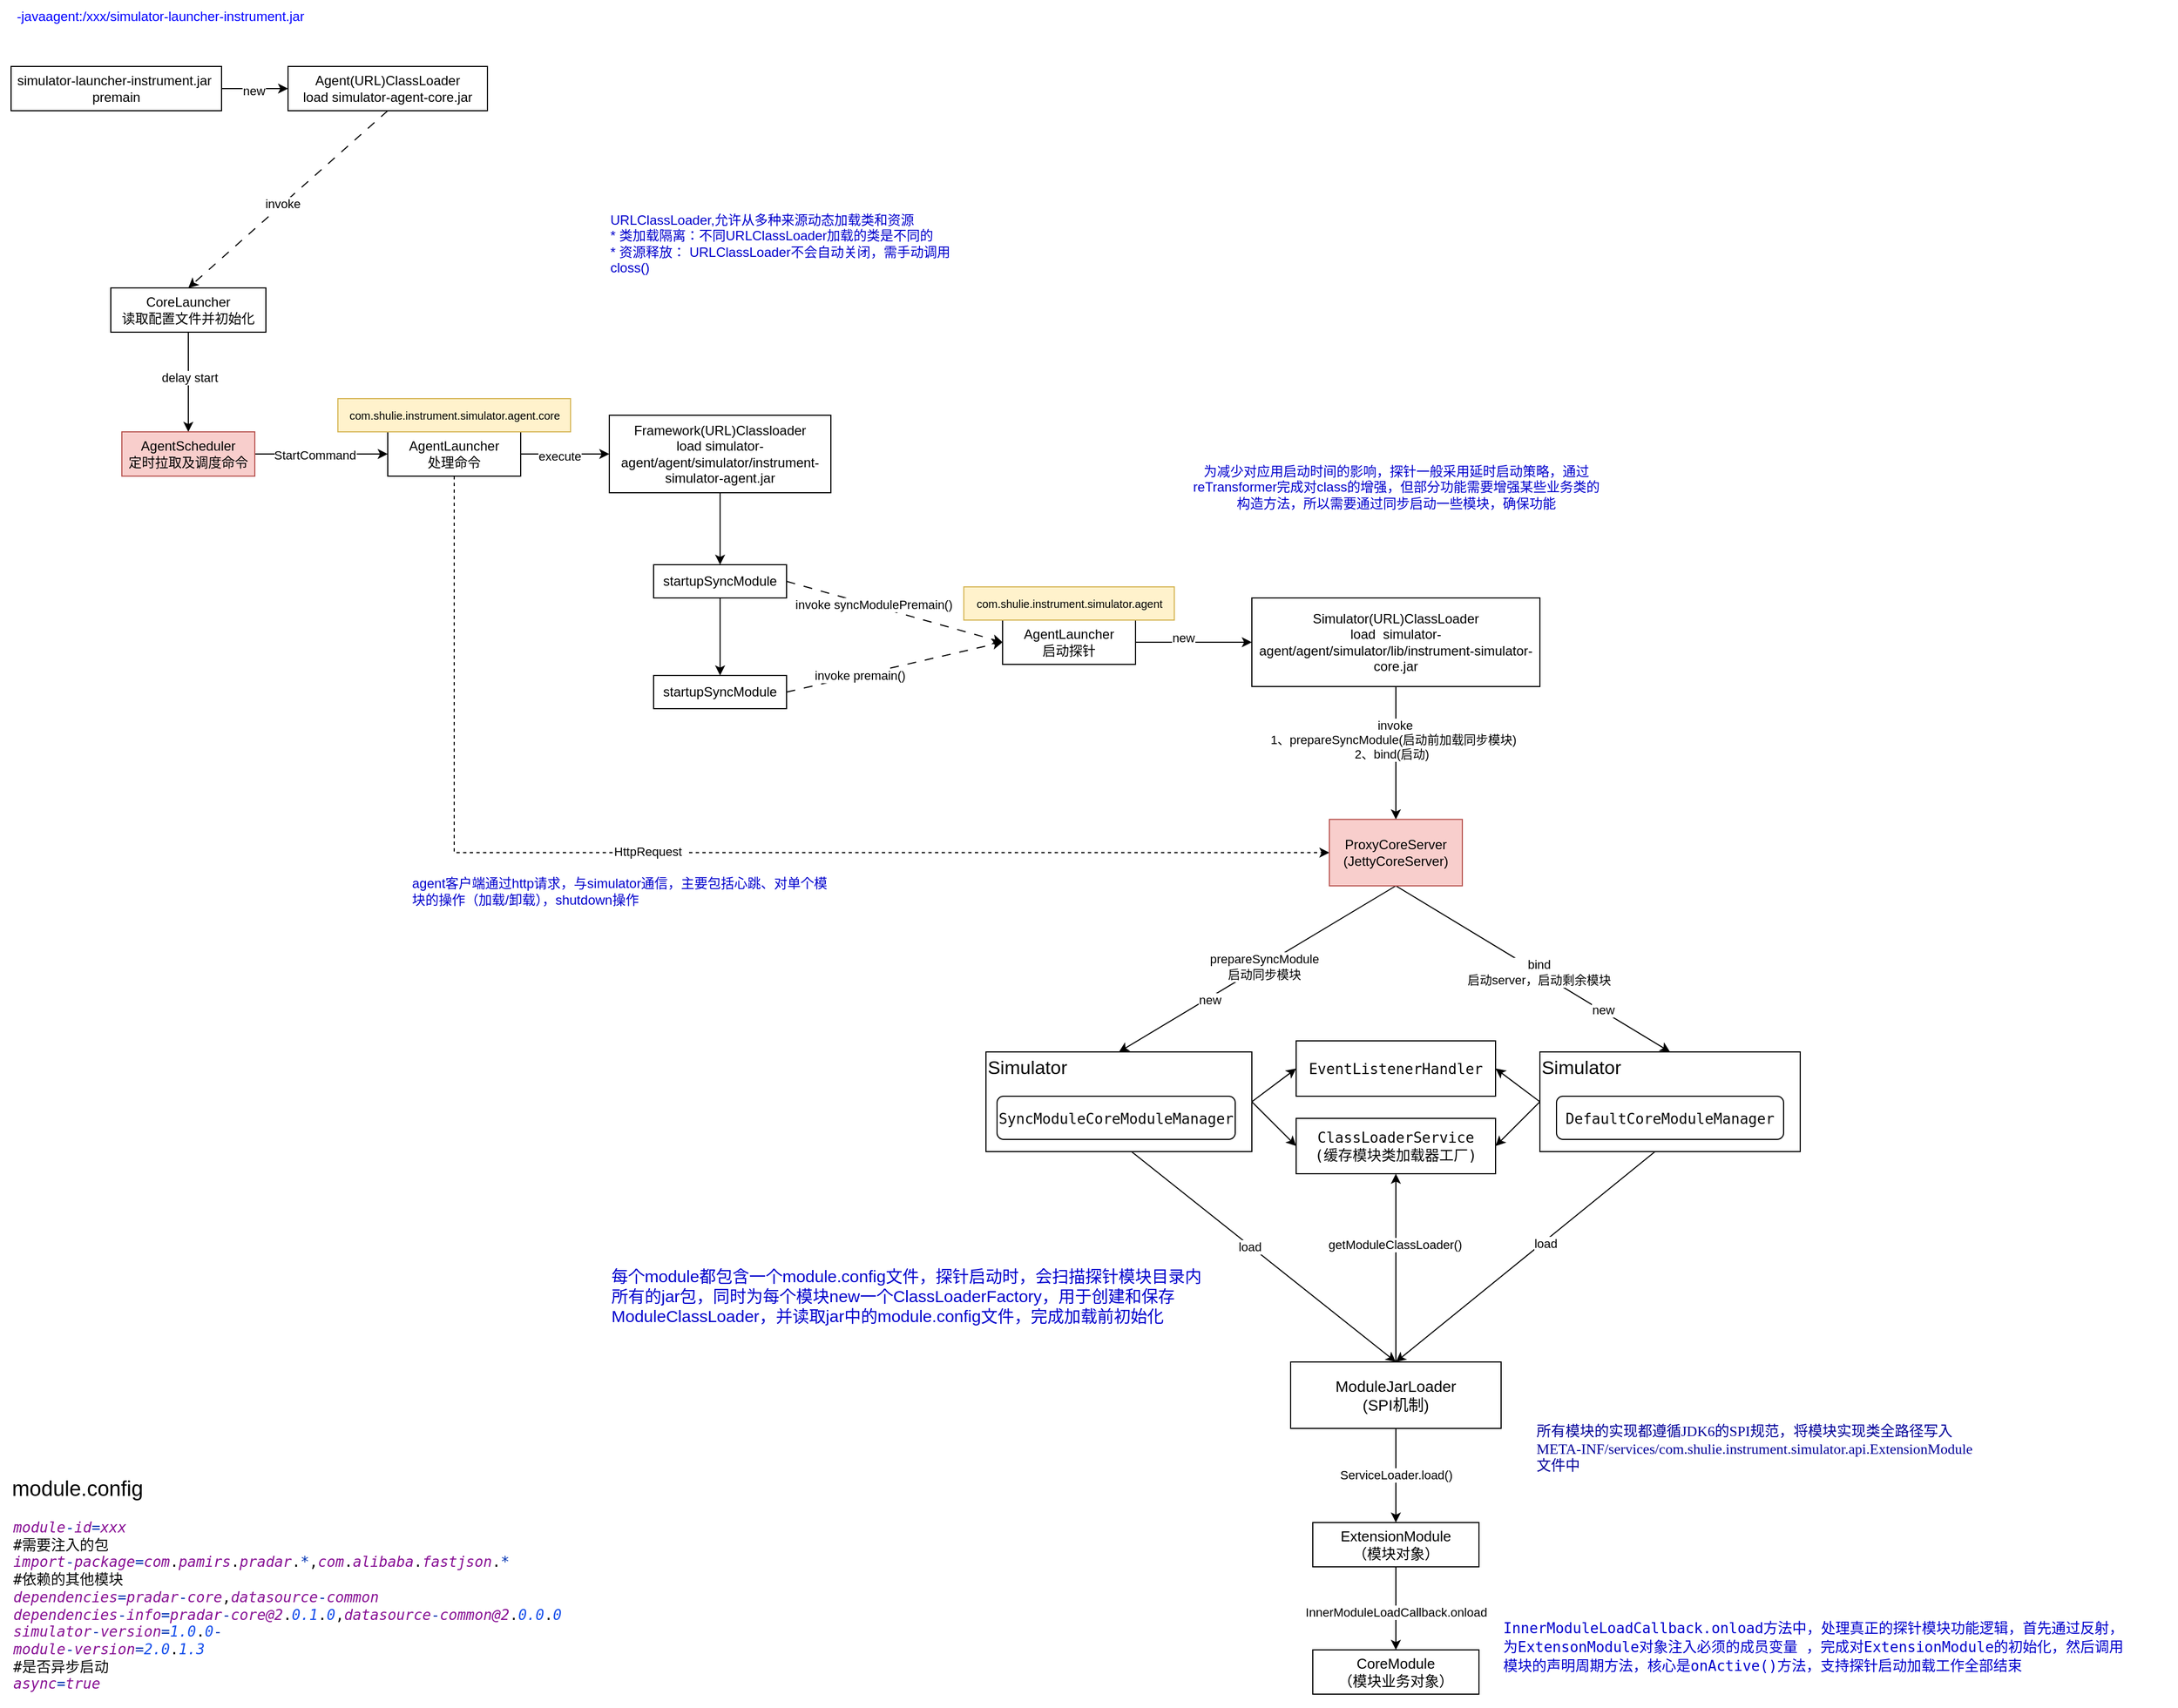 <mxfile version="26.0.9">
  <diagram name="第 1 页" id="cuuhZO4sGBkkfmhWdIKt">
    <mxGraphModel dx="954" dy="727" grid="1" gridSize="10" guides="1" tooltips="1" connect="1" arrows="1" fold="1" page="1" pageScale="1" pageWidth="1169" pageHeight="827" math="0" shadow="0">
      <root>
        <mxCell id="0" />
        <mxCell id="1" parent="0" />
        <mxCell id="6SYbwh5iBH1BAqZjLgfn-6" style="edgeStyle=orthogonalEdgeStyle;rounded=0;orthogonalLoop=1;jettySize=auto;html=1;exitX=1;exitY=0.5;exitDx=0;exitDy=0;" parent="1" source="6SYbwh5iBH1BAqZjLgfn-1" target="6SYbwh5iBH1BAqZjLgfn-3" edge="1">
          <mxGeometry relative="1" as="geometry" />
        </mxCell>
        <mxCell id="EA3H9a7Re5yyV5uBfJws-6" value="new" style="edgeLabel;html=1;align=center;verticalAlign=middle;resizable=0;points=[];" parent="6SYbwh5iBH1BAqZjLgfn-6" vertex="1" connectable="0">
          <mxGeometry x="-0.081" y="-2" relative="1" as="geometry">
            <mxPoint x="1" as="offset" />
          </mxGeometry>
        </mxCell>
        <mxCell id="6SYbwh5iBH1BAqZjLgfn-1" value="simulator-launcher-instrument.jar&amp;nbsp;&lt;br&gt;premain" style="rounded=0;whiteSpace=wrap;html=1;" parent="1" vertex="1">
          <mxGeometry x="20" y="160" width="190" height="40" as="geometry" />
        </mxCell>
        <mxCell id="6SYbwh5iBH1BAqZjLgfn-8" style="rounded=0;orthogonalLoop=1;jettySize=auto;html=1;exitX=0.5;exitY=1;exitDx=0;exitDy=0;entryX=0.5;entryY=0;entryDx=0;entryDy=0;dashed=1;dashPattern=8 8;" parent="1" source="6SYbwh5iBH1BAqZjLgfn-3" target="6SYbwh5iBH1BAqZjLgfn-7" edge="1">
          <mxGeometry relative="1" as="geometry" />
        </mxCell>
        <mxCell id="6SYbwh5iBH1BAqZjLgfn-9" value="invoke" style="edgeLabel;html=1;align=center;verticalAlign=middle;resizable=0;points=[];" parent="6SYbwh5iBH1BAqZjLgfn-8" vertex="1" connectable="0">
          <mxGeometry x="0.056" y="-1" relative="1" as="geometry">
            <mxPoint as="offset" />
          </mxGeometry>
        </mxCell>
        <mxCell id="6SYbwh5iBH1BAqZjLgfn-3" value="Agent(URL)ClassLoader&lt;br&gt;load simulator-agent-core.jar" style="rounded=0;whiteSpace=wrap;html=1;" parent="1" vertex="1">
          <mxGeometry x="270" y="160" width="180" height="40" as="geometry" />
        </mxCell>
        <mxCell id="6SYbwh5iBH1BAqZjLgfn-17" style="rounded=0;orthogonalLoop=1;jettySize=auto;html=1;exitX=0.5;exitY=1;exitDx=0;exitDy=0;entryX=0.5;entryY=0;entryDx=0;entryDy=0;" parent="1" source="6SYbwh5iBH1BAqZjLgfn-7" target="6SYbwh5iBH1BAqZjLgfn-14" edge="1">
          <mxGeometry relative="1" as="geometry" />
        </mxCell>
        <mxCell id="6SYbwh5iBH1BAqZjLgfn-18" value="delay start" style="edgeLabel;html=1;align=center;verticalAlign=middle;resizable=0;points=[];" parent="6SYbwh5iBH1BAqZjLgfn-17" vertex="1" connectable="0">
          <mxGeometry x="-0.089" y="1" relative="1" as="geometry">
            <mxPoint as="offset" />
          </mxGeometry>
        </mxCell>
        <mxCell id="6SYbwh5iBH1BAqZjLgfn-7" value="CoreLauncher&lt;br&gt;读取配置文件并初始化" style="rounded=0;whiteSpace=wrap;html=1;" parent="1" vertex="1">
          <mxGeometry x="110" y="360" width="140" height="40" as="geometry" />
        </mxCell>
        <mxCell id="6SYbwh5iBH1BAqZjLgfn-22" value="" style="edgeStyle=orthogonalEdgeStyle;rounded=0;orthogonalLoop=1;jettySize=auto;html=1;" parent="1" source="6SYbwh5iBH1BAqZjLgfn-13" target="6SYbwh5iBH1BAqZjLgfn-21" edge="1">
          <mxGeometry relative="1" as="geometry" />
        </mxCell>
        <mxCell id="6SYbwh5iBH1BAqZjLgfn-27" value="execute" style="edgeLabel;html=1;align=center;verticalAlign=middle;resizable=0;points=[];" parent="6SYbwh5iBH1BAqZjLgfn-22" vertex="1" connectable="0">
          <mxGeometry x="-0.125" y="-2" relative="1" as="geometry">
            <mxPoint as="offset" />
          </mxGeometry>
        </mxCell>
        <mxCell id="EA3H9a7Re5yyV5uBfJws-1" value="" style="edgeStyle=orthogonalEdgeStyle;rounded=0;orthogonalLoop=1;jettySize=auto;html=1;" parent="1" source="6SYbwh5iBH1BAqZjLgfn-13" target="6SYbwh5iBH1BAqZjLgfn-33" edge="1">
          <mxGeometry relative="1" as="geometry" />
        </mxCell>
        <mxCell id="EA3H9a7Re5yyV5uBfJws-2" style="edgeStyle=orthogonalEdgeStyle;rounded=0;orthogonalLoop=1;jettySize=auto;html=1;exitX=0.5;exitY=1;exitDx=0;exitDy=0;entryX=0;entryY=0.5;entryDx=0;entryDy=0;dashed=1;" parent="1" source="6SYbwh5iBH1BAqZjLgfn-13" target="6SYbwh5iBH1BAqZjLgfn-46" edge="1">
          <mxGeometry relative="1" as="geometry">
            <mxPoint x="1010" y="890" as="targetPoint" />
          </mxGeometry>
        </mxCell>
        <mxCell id="EA3H9a7Re5yyV5uBfJws-3" value="HttpRequest&amp;nbsp;" style="edgeLabel;html=1;align=center;verticalAlign=middle;resizable=0;points=[];" parent="EA3H9a7Re5yyV5uBfJws-2" vertex="1" connectable="0">
          <mxGeometry x="-0.088" y="1" relative="1" as="geometry">
            <mxPoint as="offset" />
          </mxGeometry>
        </mxCell>
        <mxCell id="6SYbwh5iBH1BAqZjLgfn-13" value="AgentLauncher&lt;br&gt;处理命令" style="rounded=0;whiteSpace=wrap;html=1;" parent="1" vertex="1">
          <mxGeometry x="360" y="490" width="120" height="40" as="geometry" />
        </mxCell>
        <mxCell id="6SYbwh5iBH1BAqZjLgfn-15" style="edgeStyle=orthogonalEdgeStyle;rounded=0;orthogonalLoop=1;jettySize=auto;html=1;exitX=1;exitY=0.5;exitDx=0;exitDy=0;entryX=0;entryY=0.5;entryDx=0;entryDy=0;" parent="1" source="6SYbwh5iBH1BAqZjLgfn-14" target="6SYbwh5iBH1BAqZjLgfn-13" edge="1">
          <mxGeometry relative="1" as="geometry" />
        </mxCell>
        <mxCell id="6SYbwh5iBH1BAqZjLgfn-16" value="StartCommand" style="edgeLabel;html=1;align=center;verticalAlign=middle;resizable=0;points=[];" parent="6SYbwh5iBH1BAqZjLgfn-15" vertex="1" connectable="0">
          <mxGeometry x="-0.1" y="-1" relative="1" as="geometry">
            <mxPoint as="offset" />
          </mxGeometry>
        </mxCell>
        <mxCell id="6SYbwh5iBH1BAqZjLgfn-14" value="AgentScheduler&lt;br&gt;定时拉取及调度命令" style="rounded=0;whiteSpace=wrap;html=1;fillColor=#f8cecc;strokeColor=#b85450;" parent="1" vertex="1">
          <mxGeometry x="120" y="490" width="120" height="40" as="geometry" />
        </mxCell>
        <mxCell id="6SYbwh5iBH1BAqZjLgfn-26" style="edgeStyle=orthogonalEdgeStyle;rounded=0;orthogonalLoop=1;jettySize=auto;html=1;exitX=0.5;exitY=1;exitDx=0;exitDy=0;entryX=0.5;entryY=0;entryDx=0;entryDy=0;" parent="1" source="6SYbwh5iBH1BAqZjLgfn-19" target="6SYbwh5iBH1BAqZjLgfn-20" edge="1">
          <mxGeometry relative="1" as="geometry" />
        </mxCell>
        <mxCell id="6SYbwh5iBH1BAqZjLgfn-38" style="rounded=0;orthogonalLoop=1;jettySize=auto;html=1;exitX=1;exitY=0.5;exitDx=0;exitDy=0;entryX=0;entryY=0.5;entryDx=0;entryDy=0;dashed=1;dashPattern=8 8;" parent="1" source="6SYbwh5iBH1BAqZjLgfn-19" target="6SYbwh5iBH1BAqZjLgfn-35" edge="1">
          <mxGeometry relative="1" as="geometry" />
        </mxCell>
        <mxCell id="6SYbwh5iBH1BAqZjLgfn-40" value="invoke syncModulePremain()&lt;span style=&quot;background-color: light-dark(#ffffff, var(--ge-dark-color, #121212)); color: light-dark(rgb(0, 0, 0), rgb(255, 255, 255));&quot;&gt;&amp;nbsp;&lt;/span&gt;" style="edgeLabel;html=1;align=center;verticalAlign=middle;resizable=0;points=[];" parent="6SYbwh5iBH1BAqZjLgfn-38" vertex="1" connectable="0">
          <mxGeometry x="-0.478" relative="1" as="geometry">
            <mxPoint x="29" y="6" as="offset" />
          </mxGeometry>
        </mxCell>
        <mxCell id="6SYbwh5iBH1BAqZjLgfn-19" value="startupSyncModule" style="rounded=0;whiteSpace=wrap;html=1;" parent="1" vertex="1">
          <mxGeometry x="600" y="610" width="120" height="30" as="geometry" />
        </mxCell>
        <mxCell id="6SYbwh5iBH1BAqZjLgfn-39" style="rounded=0;orthogonalLoop=1;jettySize=auto;html=1;exitX=1;exitY=0.5;exitDx=0;exitDy=0;entryX=0;entryY=0.5;entryDx=0;entryDy=0;dashed=1;dashPattern=8 8;" parent="1" source="6SYbwh5iBH1BAqZjLgfn-20" target="6SYbwh5iBH1BAqZjLgfn-35" edge="1">
          <mxGeometry relative="1" as="geometry" />
        </mxCell>
        <mxCell id="6SYbwh5iBH1BAqZjLgfn-41" value="invoke premain()" style="edgeLabel;html=1;align=center;verticalAlign=middle;resizable=0;points=[];" parent="6SYbwh5iBH1BAqZjLgfn-39" vertex="1" connectable="0">
          <mxGeometry x="-0.324" relative="1" as="geometry">
            <mxPoint as="offset" />
          </mxGeometry>
        </mxCell>
        <mxCell id="6SYbwh5iBH1BAqZjLgfn-20" value="startupSyncModule" style="rounded=0;whiteSpace=wrap;html=1;" parent="1" vertex="1">
          <mxGeometry x="600" y="710" width="120" height="30" as="geometry" />
        </mxCell>
        <mxCell id="6SYbwh5iBH1BAqZjLgfn-25" style="edgeStyle=orthogonalEdgeStyle;rounded=0;orthogonalLoop=1;jettySize=auto;html=1;exitX=0.5;exitY=1;exitDx=0;exitDy=0;entryX=0.5;entryY=0;entryDx=0;entryDy=0;" parent="1" source="6SYbwh5iBH1BAqZjLgfn-21" target="6SYbwh5iBH1BAqZjLgfn-19" edge="1">
          <mxGeometry relative="1" as="geometry" />
        </mxCell>
        <mxCell id="6SYbwh5iBH1BAqZjLgfn-21" value="Framework(URL)Classloader&lt;br&gt;load&amp;nbsp;simulator-agent/agent/simulator/instrument-simulator-agent.jar" style="rounded=0;whiteSpace=wrap;html=1;" parent="1" vertex="1">
          <mxGeometry x="560" y="475" width="200" height="70" as="geometry" />
        </mxCell>
        <mxCell id="6SYbwh5iBH1BAqZjLgfn-33" value="&lt;font style=&quot;font-size: 10px;&quot;&gt;com.shulie.instrument.simulator&lt;/font&gt;&lt;span style=&quot;font-size: 10px; background-color: transparent; color: light-dark(rgb(0, 0, 0), rgb(255, 255, 255));&quot;&gt;.agent.core&lt;/span&gt;" style="text;html=1;align=center;verticalAlign=middle;resizable=0;points=[];autosize=1;strokeColor=#d6b656;fillColor=#fff2cc;" parent="1" vertex="1">
          <mxGeometry x="315" y="460" width="210" height="30" as="geometry" />
        </mxCell>
        <mxCell id="6SYbwh5iBH1BAqZjLgfn-44" style="edgeStyle=orthogonalEdgeStyle;rounded=0;orthogonalLoop=1;jettySize=auto;html=1;exitX=1;exitY=0.5;exitDx=0;exitDy=0;entryX=0;entryY=0.5;entryDx=0;entryDy=0;" parent="1" source="6SYbwh5iBH1BAqZjLgfn-35" target="6SYbwh5iBH1BAqZjLgfn-43" edge="1">
          <mxGeometry relative="1" as="geometry" />
        </mxCell>
        <mxCell id="EA3H9a7Re5yyV5uBfJws-5" value="new" style="edgeLabel;html=1;align=center;verticalAlign=middle;resizable=0;points=[];" parent="6SYbwh5iBH1BAqZjLgfn-44" vertex="1" connectable="0">
          <mxGeometry x="-0.186" y="4" relative="1" as="geometry">
            <mxPoint as="offset" />
          </mxGeometry>
        </mxCell>
        <mxCell id="6SYbwh5iBH1BAqZjLgfn-35" value="AgentLauncher&lt;br&gt;启动探针" style="rounded=0;whiteSpace=wrap;html=1;" parent="1" vertex="1">
          <mxGeometry x="915" y="660" width="120" height="40" as="geometry" />
        </mxCell>
        <mxCell id="6SYbwh5iBH1BAqZjLgfn-37" value="&lt;font style=&quot;font-size: 10px;&quot;&gt;com.shulie.instrument.simulator&lt;/font&gt;&lt;span style=&quot;font-size: 10px; background-color: transparent; color: light-dark(rgb(0, 0, 0), rgb(255, 255, 255));&quot;&gt;.agent&lt;/span&gt;" style="text;html=1;align=center;verticalAlign=middle;resizable=0;points=[];autosize=1;strokeColor=#d6b656;fillColor=#fff2cc;" parent="1" vertex="1">
          <mxGeometry x="880" y="630" width="190" height="30" as="geometry" />
        </mxCell>
        <mxCell id="6SYbwh5iBH1BAqZjLgfn-47" style="edgeStyle=orthogonalEdgeStyle;rounded=0;orthogonalLoop=1;jettySize=auto;html=1;exitX=0.5;exitY=1;exitDx=0;exitDy=0;entryX=0.5;entryY=0;entryDx=0;entryDy=0;" parent="1" source="6SYbwh5iBH1BAqZjLgfn-43" target="6SYbwh5iBH1BAqZjLgfn-46" edge="1">
          <mxGeometry relative="1" as="geometry" />
        </mxCell>
        <mxCell id="6SYbwh5iBH1BAqZjLgfn-48" value="invoke &lt;br&gt;1、prepareSyncModule(启动前加载同步模块)&lt;span style=&quot;background-color: light-dark(#ffffff, var(--ge-dark-color, #121212)); color: light-dark(rgb(0, 0, 0), rgb(255, 255, 255));&quot;&gt;&amp;nbsp;&lt;br&gt;2、bind(启动)&amp;nbsp;&amp;nbsp;&lt;/span&gt;" style="edgeLabel;html=1;align=center;verticalAlign=middle;resizable=0;points=[];" parent="6SYbwh5iBH1BAqZjLgfn-47" vertex="1" connectable="0">
          <mxGeometry x="-0.2" y="-1" relative="1" as="geometry">
            <mxPoint as="offset" />
          </mxGeometry>
        </mxCell>
        <mxCell id="6SYbwh5iBH1BAqZjLgfn-43" value="Simulator(URL)ClassLoader&lt;br&gt;load&amp;nbsp; simulator-agent/agent/simulator/lib/instrument-simulator-core.jar" style="rounded=0;whiteSpace=wrap;html=1;" parent="1" vertex="1">
          <mxGeometry x="1140" y="640" width="260" height="80" as="geometry" />
        </mxCell>
        <mxCell id="6SYbwh5iBH1BAqZjLgfn-54" style="rounded=0;orthogonalLoop=1;jettySize=auto;html=1;exitX=0.5;exitY=1;exitDx=0;exitDy=0;entryX=0.5;entryY=0;entryDx=0;entryDy=0;" parent="1" source="6SYbwh5iBH1BAqZjLgfn-46" target="6SYbwh5iBH1BAqZjLgfn-51" edge="1">
          <mxGeometry relative="1" as="geometry" />
        </mxCell>
        <mxCell id="6SYbwh5iBH1BAqZjLgfn-56" value="prepareSyncModule&lt;br&gt;启动同步模块" style="edgeLabel;html=1;align=center;verticalAlign=middle;resizable=0;points=[];" parent="6SYbwh5iBH1BAqZjLgfn-54" vertex="1" connectable="0">
          <mxGeometry x="-0.041" y="1" relative="1" as="geometry">
            <mxPoint as="offset" />
          </mxGeometry>
        </mxCell>
        <mxCell id="EA3H9a7Re5yyV5uBfJws-21" value="new" style="edgeLabel;html=1;align=center;verticalAlign=middle;resizable=0;points=[];" parent="6SYbwh5iBH1BAqZjLgfn-54" vertex="1" connectable="0">
          <mxGeometry x="0.353" y="2" relative="1" as="geometry">
            <mxPoint as="offset" />
          </mxGeometry>
        </mxCell>
        <mxCell id="6SYbwh5iBH1BAqZjLgfn-55" style="rounded=0;orthogonalLoop=1;jettySize=auto;html=1;exitX=0.5;exitY=1;exitDx=0;exitDy=0;entryX=0.5;entryY=0;entryDx=0;entryDy=0;" parent="1" source="6SYbwh5iBH1BAqZjLgfn-46" target="6SYbwh5iBH1BAqZjLgfn-53" edge="1">
          <mxGeometry relative="1" as="geometry" />
        </mxCell>
        <mxCell id="6SYbwh5iBH1BAqZjLgfn-57" value="bind&lt;br&gt;启动server，启动剩余模块" style="edgeLabel;html=1;align=center;verticalAlign=middle;resizable=0;points=[];" parent="6SYbwh5iBH1BAqZjLgfn-55" vertex="1" connectable="0">
          <mxGeometry x="0.039" relative="1" as="geometry">
            <mxPoint as="offset" />
          </mxGeometry>
        </mxCell>
        <mxCell id="EA3H9a7Re5yyV5uBfJws-22" value="new" style="edgeLabel;html=1;align=center;verticalAlign=middle;resizable=0;points=[];" parent="6SYbwh5iBH1BAqZjLgfn-55" vertex="1" connectable="0">
          <mxGeometry x="0.502" y="1" relative="1" as="geometry">
            <mxPoint as="offset" />
          </mxGeometry>
        </mxCell>
        <mxCell id="6SYbwh5iBH1BAqZjLgfn-46" value="ProxyCoreServer&lt;br&gt;(JettyCoreServer)" style="rounded=0;whiteSpace=wrap;html=1;fillColor=#f8cecc;strokeColor=#b85450;" parent="1" vertex="1">
          <mxGeometry x="1210" y="840" width="120" height="60" as="geometry" />
        </mxCell>
        <mxCell id="6SYbwh5iBH1BAqZjLgfn-49" value="&lt;div style=&quot;text-align: left;&quot;&gt;&lt;font style=&quot;color: rgb(0, 0, 204);&quot;&gt;&lt;span style=&quot;background-color: transparent;&quot;&gt;URLClassLoader,&lt;/span&gt;&lt;span style=&quot;background-color: transparent;&quot;&gt;允许从多种来源动态加载类和资源&lt;/span&gt;&lt;/font&gt;&lt;/div&gt;&lt;div style=&quot;text-align: left;&quot;&gt;&lt;font style=&quot;color: rgb(0, 0, 204);&quot;&gt;* 类加载隔离：不同URLClassLoader加载的类是不同的&lt;br&gt;* 资源释放： URLClassLoader不会自动关闭，需手动调用closs()&lt;/font&gt;&lt;/div&gt;" style="text;html=1;align=center;verticalAlign=middle;whiteSpace=wrap;rounded=0;" parent="1" vertex="1">
          <mxGeometry x="560" y="280" width="340" height="80" as="geometry" />
        </mxCell>
        <mxCell id="6SYbwh5iBH1BAqZjLgfn-50" value="&lt;font style=&quot;color: rgb(0, 0, 204);&quot;&gt;为减少对应用启动时间的影响，探针一般采用延时启动策略，通过reTransformer完成对class的增强，但部分功能需要增强某些业务类的构造方法，所以需要通过同步启动一些模块，确保功能&lt;/font&gt;" style="text;html=1;align=center;verticalAlign=middle;whiteSpace=wrap;rounded=0;" parent="1" vertex="1">
          <mxGeometry x="1084.5" y="500" width="371" height="80" as="geometry" />
        </mxCell>
        <mxCell id="EA3H9a7Re5yyV5uBfJws-12" style="rounded=0;orthogonalLoop=1;jettySize=auto;html=1;exitX=1;exitY=0.5;exitDx=0;exitDy=0;entryX=0;entryY=0.5;entryDx=0;entryDy=0;" parent="1" source="6SYbwh5iBH1BAqZjLgfn-51" target="EA3H9a7Re5yyV5uBfJws-7" edge="1">
          <mxGeometry relative="1" as="geometry" />
        </mxCell>
        <mxCell id="EA3H9a7Re5yyV5uBfJws-13" style="rounded=0;orthogonalLoop=1;jettySize=auto;html=1;exitX=1;exitY=0.5;exitDx=0;exitDy=0;entryX=0;entryY=0.5;entryDx=0;entryDy=0;" parent="1" source="6SYbwh5iBH1BAqZjLgfn-51" target="EA3H9a7Re5yyV5uBfJws-10" edge="1">
          <mxGeometry relative="1" as="geometry" />
        </mxCell>
        <mxCell id="EA3H9a7Re5yyV5uBfJws-29" style="rounded=0;orthogonalLoop=1;jettySize=auto;html=1;exitX=0.5;exitY=1;exitDx=0;exitDy=0;entryX=0.5;entryY=0;entryDx=0;entryDy=0;" parent="1" source="EA3H9a7Re5yyV5uBfJws-19" target="EA3H9a7Re5yyV5uBfJws-28" edge="1">
          <mxGeometry relative="1" as="geometry" />
        </mxCell>
        <mxCell id="EA3H9a7Re5yyV5uBfJws-33" value="load" style="edgeLabel;html=1;align=center;verticalAlign=middle;resizable=0;points=[];" parent="EA3H9a7Re5yyV5uBfJws-29" vertex="1" connectable="0">
          <mxGeometry x="-0.042" y="-1" relative="1" as="geometry">
            <mxPoint as="offset" />
          </mxGeometry>
        </mxCell>
        <mxCell id="6SYbwh5iBH1BAqZjLgfn-51" value="&lt;div style=&quot;background-color: rgb(255, 255, 255); color: rgb(8, 8, 8);&quot;&gt;&lt;pre style=&quot;font-family:&#39;JetBrains Mono&#39;,monospace;font-size:9.8pt;&quot;&gt;&lt;div style=&quot;text-align: left;&quot;&gt;&lt;br&gt;&lt;/div&gt;&lt;/pre&gt;&lt;/div&gt;" style="rounded=0;whiteSpace=wrap;html=1;" parent="1" vertex="1">
          <mxGeometry x="900" y="1050" width="240" height="90" as="geometry" />
        </mxCell>
        <mxCell id="EA3H9a7Re5yyV5uBfJws-14" style="rounded=0;orthogonalLoop=1;jettySize=auto;html=1;exitX=0;exitY=0.5;exitDx=0;exitDy=0;entryX=1;entryY=0.5;entryDx=0;entryDy=0;" parent="1" source="6SYbwh5iBH1BAqZjLgfn-53" target="EA3H9a7Re5yyV5uBfJws-7" edge="1">
          <mxGeometry relative="1" as="geometry" />
        </mxCell>
        <mxCell id="EA3H9a7Re5yyV5uBfJws-15" style="rounded=0;orthogonalLoop=1;jettySize=auto;html=1;exitX=0;exitY=0.5;exitDx=0;exitDy=0;entryX=1;entryY=0.5;entryDx=0;entryDy=0;" parent="1" source="6SYbwh5iBH1BAqZjLgfn-53" target="EA3H9a7Re5yyV5uBfJws-10" edge="1">
          <mxGeometry relative="1" as="geometry" />
        </mxCell>
        <mxCell id="EA3H9a7Re5yyV5uBfJws-30" style="rounded=0;orthogonalLoop=1;jettySize=auto;html=1;exitX=0.5;exitY=1;exitDx=0;exitDy=0;entryX=0.5;entryY=0;entryDx=0;entryDy=0;" parent="1" source="EA3H9a7Re5yyV5uBfJws-20" target="EA3H9a7Re5yyV5uBfJws-28" edge="1">
          <mxGeometry relative="1" as="geometry" />
        </mxCell>
        <mxCell id="EA3H9a7Re5yyV5uBfJws-34" value="load" style="edgeLabel;html=1;align=center;verticalAlign=middle;resizable=0;points=[];" parent="EA3H9a7Re5yyV5uBfJws-30" vertex="1" connectable="0">
          <mxGeometry x="-0.079" y="2" relative="1" as="geometry">
            <mxPoint as="offset" />
          </mxGeometry>
        </mxCell>
        <mxCell id="6SYbwh5iBH1BAqZjLgfn-53" value="&lt;div style=&quot;background-color: rgb(255, 255, 255); color: rgb(8, 8, 8);&quot;&gt;&lt;pre style=&quot;font-family:&#39;JetBrains Mono&#39;,monospace;font-size:9.8pt;&quot;&gt;&lt;br&gt;&lt;/pre&gt;&lt;/div&gt;" style="rounded=0;whiteSpace=wrap;html=1;" parent="1" vertex="1">
          <mxGeometry x="1400" y="1050" width="235" height="90" as="geometry" />
        </mxCell>
        <mxCell id="6SYbwh5iBH1BAqZjLgfn-61" value="&lt;font style=&quot;color: rgb(0, 0, 255);&quot;&gt;&lt;span style=&quot;text-align: left; text-wrap-mode: nowrap;&quot;&gt;-javaagent:/xxx/&lt;/span&gt;&lt;span style=&quot;text-align: left;&quot;&gt;simulator-launcher-instrument.jar&lt;/span&gt;&lt;/font&gt;" style="text;html=1;align=center;verticalAlign=middle;whiteSpace=wrap;rounded=0;" parent="1" vertex="1">
          <mxGeometry x="10" y="100" width="290" height="30" as="geometry" />
        </mxCell>
        <mxCell id="EA3H9a7Re5yyV5uBfJws-4" value="&lt;font style=&quot;color: rgb(0, 0, 204);&quot;&gt;agent客户端通过http请求，与simulator通信，主要包括心跳、对单个模块的操作（加载/卸载），shutdown操作&lt;/font&gt;" style="text;html=1;align=left;verticalAlign=middle;whiteSpace=wrap;rounded=0;" parent="1" vertex="1">
          <mxGeometry x="380" y="890" width="380" height="30" as="geometry" />
        </mxCell>
        <mxCell id="EA3H9a7Re5yyV5uBfJws-7" value="&lt;div style=&quot;background-color: rgb(255, 255, 255); color: rgb(8, 8, 8);&quot;&gt;&lt;pre style=&quot;font-family:&#39;JetBrains Mono&#39;,monospace;font-size:9.8pt;&quot;&gt;EventListenerHandler&lt;/pre&gt;&lt;/div&gt;" style="rounded=0;whiteSpace=wrap;html=1;" parent="1" vertex="1">
          <mxGeometry x="1180" y="1040" width="180" height="50" as="geometry" />
        </mxCell>
        <mxCell id="EA3H9a7Re5yyV5uBfJws-10" value="&lt;pre style=&quot;color: rgb(8, 8, 8); font-family: &amp;quot;JetBrains Mono&amp;quot;, monospace; font-size: 9.8pt;&quot;&gt;ClassLoaderService&lt;br&gt;(缓存模块类加载器工厂)&lt;/pre&gt;" style="rounded=0;whiteSpace=wrap;html=1;" parent="1" vertex="1">
          <mxGeometry x="1180" y="1110" width="180" height="50" as="geometry" />
        </mxCell>
        <mxCell id="EA3H9a7Re5yyV5uBfJws-16" value="&lt;font style=&quot;font-size: 17px;&quot;&gt;Simulator&lt;/font&gt;" style="text;html=1;align=center;verticalAlign=middle;whiteSpace=wrap;rounded=0;" parent="1" vertex="1">
          <mxGeometry x="900" y="1050" width="75" height="30" as="geometry" />
        </mxCell>
        <mxCell id="EA3H9a7Re5yyV5uBfJws-18" value="&lt;font style=&quot;font-size: 17px;&quot;&gt;Simulator&lt;/font&gt;" style="text;html=1;align=center;verticalAlign=middle;whiteSpace=wrap;rounded=0;" parent="1" vertex="1">
          <mxGeometry x="1400" y="1050" width="75" height="30" as="geometry" />
        </mxCell>
        <mxCell id="EA3H9a7Re5yyV5uBfJws-19" value="&lt;pre style=&quot;color: rgb(8, 8, 8); font-family: &amp;quot;JetBrains Mono&amp;quot;, monospace; font-size: 9.8pt;&quot;&gt;SyncModuleCoreModuleManager&lt;/pre&gt;" style="rounded=1;whiteSpace=wrap;html=1;" parent="1" vertex="1">
          <mxGeometry x="910" y="1090" width="215" height="39" as="geometry" />
        </mxCell>
        <mxCell id="EA3H9a7Re5yyV5uBfJws-20" value="&lt;pre style=&quot;color: rgb(8, 8, 8); font-family: &amp;quot;JetBrains Mono&amp;quot;, monospace; font-size: 9.8pt;&quot;&gt;DefaultCoreModuleManager&lt;/pre&gt;" style="rounded=1;whiteSpace=wrap;html=1;" parent="1" vertex="1">
          <mxGeometry x="1415" y="1090" width="205" height="39" as="geometry" />
        </mxCell>
        <mxCell id="EA3H9a7Re5yyV5uBfJws-24" value="&lt;div style=&quot;background-color: rgb(255, 255, 255); color: rgb(8, 8, 8);&quot;&gt;&lt;pre style=&quot;font-family:&#39;JetBrains Mono&#39;,monospace;font-size:9.8pt;&quot;&gt;&lt;span style=&quot;color: rgb(135, 16, 148); font-style: italic;&quot;&gt;module&lt;/span&gt;&lt;span style=&quot;color: rgb(0, 51, 179);&quot;&gt;-&lt;/span&gt;&lt;span style=&quot;color: rgb(135, 16, 148); font-style: italic;&quot;&gt;id&lt;/span&gt;&lt;span style=&quot;color: rgb(0, 51, 179);&quot;&gt;=&lt;/span&gt;&lt;span style=&quot;color: rgb(135, 16, 148); font-style: italic;&quot;&gt;xxx&lt;br&gt;&lt;/span&gt;#&lt;span style=&quot;font-family:&#39;Menlo-Regular&#39;,monospace;&quot;&gt;需要注入的包&lt;br&gt;&lt;/span&gt;&lt;span style=&quot;color: rgb(135, 16, 148); font-style: italic;&quot;&gt;import&lt;/span&gt;&lt;span style=&quot;color: rgb(0, 51, 179);&quot;&gt;-&lt;/span&gt;&lt;span style=&quot;color: rgb(135, 16, 148); font-style: italic;&quot;&gt;package&lt;/span&gt;&lt;span style=&quot;color: rgb(0, 51, 179);&quot;&gt;=&lt;/span&gt;&lt;span style=&quot;color: rgb(135, 16, 148); font-style: italic;&quot;&gt;com&lt;/span&gt;.&lt;span style=&quot;color: rgb(135, 16, 148); font-style: italic;&quot;&gt;pamirs&lt;/span&gt;.&lt;span style=&quot;color: rgb(135, 16, 148); font-style: italic;&quot;&gt;pradar&lt;/span&gt;.&lt;span style=&quot;color: rgb(0, 51, 179);&quot;&gt;*&lt;/span&gt;,&lt;span style=&quot;color: rgb(135, 16, 148); font-style: italic;&quot;&gt;com&lt;/span&gt;.&lt;span style=&quot;color: rgb(135, 16, 148); font-style: italic;&quot;&gt;alibaba&lt;/span&gt;.&lt;span style=&quot;color: rgb(135, 16, 148); font-style: italic;&quot;&gt;fastjson&lt;/span&gt;.&lt;span style=&quot;color: rgb(0, 51, 179);&quot;&gt;*&lt;br&gt;&lt;/span&gt;#&lt;span style=&quot;font-family:&#39;Menlo-Regular&#39;,monospace;&quot;&gt;依赖的其他模块&lt;br&gt;&lt;/span&gt;&lt;span style=&quot;color: rgb(135, 16, 148); font-style: italic;&quot;&gt;dependencies&lt;/span&gt;&lt;span style=&quot;color: rgb(0, 51, 179);&quot;&gt;=&lt;/span&gt;&lt;span style=&quot;color: rgb(135, 16, 148); font-style: italic;&quot;&gt;pradar&lt;/span&gt;&lt;span style=&quot;color: rgb(0, 51, 179);&quot;&gt;-&lt;/span&gt;&lt;span style=&quot;color: rgb(135, 16, 148); font-style: italic;&quot;&gt;core&lt;/span&gt;,&lt;span style=&quot;color: rgb(135, 16, 148); font-style: italic;&quot;&gt;datasource&lt;/span&gt;&lt;span style=&quot;color: rgb(0, 51, 179);&quot;&gt;-&lt;/span&gt;&lt;span style=&quot;color: rgb(135, 16, 148); font-style: italic;&quot;&gt;common&lt;br&gt;&lt;/span&gt;&lt;span style=&quot;color: rgb(135, 16, 148); font-style: italic;&quot;&gt;dependencies&lt;/span&gt;&lt;span style=&quot;color: rgb(0, 51, 179);&quot;&gt;-&lt;/span&gt;&lt;span style=&quot;color: rgb(135, 16, 148); font-style: italic;&quot;&gt;info&lt;/span&gt;&lt;span style=&quot;color: rgb(0, 51, 179);&quot;&gt;=&lt;/span&gt;&lt;span style=&quot;color: rgb(135, 16, 148); font-style: italic;&quot;&gt;pradar&lt;/span&gt;&lt;span style=&quot;color: rgb(0, 51, 179);&quot;&gt;-&lt;/span&gt;&lt;span style=&quot;color: rgb(135, 16, 148); font-style: italic;&quot;&gt;core@2&lt;/span&gt;.&lt;span style=&quot;color: rgb(23, 80, 235); font-style: italic;&quot;&gt;0.1&lt;/span&gt;.&lt;span style=&quot;color: rgb(23, 80, 235); font-style: italic;&quot;&gt;0&lt;/span&gt;,&lt;span style=&quot;color: rgb(135, 16, 148); font-style: italic;&quot;&gt;datasource&lt;/span&gt;&lt;span style=&quot;color: rgb(0, 51, 179);&quot;&gt;-&lt;/span&gt;&lt;span style=&quot;color: rgb(135, 16, 148); font-style: italic;&quot;&gt;common@2&lt;/span&gt;.&lt;span style=&quot;color: rgb(23, 80, 235); font-style: italic;&quot;&gt;0.0&lt;/span&gt;.&lt;span style=&quot;color: rgb(23, 80, 235); font-style: italic;&quot;&gt;0&lt;br&gt;&lt;/span&gt;&lt;span style=&quot;color: rgb(135, 16, 148); font-style: italic;&quot;&gt;simulator&lt;/span&gt;&lt;span style=&quot;color: rgb(0, 51, 179);&quot;&gt;-&lt;/span&gt;&lt;span style=&quot;color: rgb(135, 16, 148); font-style: italic;&quot;&gt;version&lt;/span&gt;&lt;span style=&quot;color: rgb(0, 51, 179);&quot;&gt;=&lt;/span&gt;&lt;span style=&quot;color: rgb(23, 80, 235); font-style: italic;&quot;&gt;1.0&lt;/span&gt;.&lt;span style=&quot;color: rgb(23, 80, 235); font-style: italic;&quot;&gt;0&lt;/span&gt;&lt;span style=&quot;color: rgb(0, 51, 179);&quot;&gt;-&lt;br&gt;&lt;/span&gt;&lt;span style=&quot;color: rgb(135, 16, 148); font-style: italic;&quot;&gt;module&lt;/span&gt;&lt;span style=&quot;color: rgb(0, 51, 179);&quot;&gt;-&lt;/span&gt;&lt;span style=&quot;color: rgb(135, 16, 148); font-style: italic;&quot;&gt;version&lt;/span&gt;&lt;span style=&quot;color: rgb(0, 51, 179);&quot;&gt;=&lt;/span&gt;&lt;span style=&quot;color: rgb(23, 80, 235); font-style: italic;&quot;&gt;2.0&lt;/span&gt;.&lt;span style=&quot;color: rgb(23, 80, 235); font-style: italic;&quot;&gt;1.3&lt;br&gt;&lt;/span&gt;#&lt;span style=&quot;font-family:&#39;Menlo-Regular&#39;,monospace;&quot;&gt;是否异步启动&lt;br&gt;&lt;/span&gt;&lt;span style=&quot;color: rgb(135, 16, 148); font-style: italic;&quot;&gt;async&lt;/span&gt;&lt;span style=&quot;color: rgb(0, 51, 179);&quot;&gt;=&lt;/span&gt;&lt;span style=&quot;color: rgb(135, 16, 148); font-style: italic;&quot;&gt;true&lt;/span&gt;&lt;/pre&gt;&lt;/div&gt;" style="text;html=1;align=left;verticalAlign=middle;whiteSpace=wrap;rounded=0;" parent="1" vertex="1">
          <mxGeometry x="20" y="1460" width="540" height="180" as="geometry" />
        </mxCell>
        <mxCell id="EA3H9a7Re5yyV5uBfJws-25" value="&lt;font style=&quot;font-size: 19px;&quot;&gt;module.config&lt;/font&gt;" style="text;html=1;align=center;verticalAlign=middle;whiteSpace=wrap;rounded=0;" parent="1" vertex="1">
          <mxGeometry x="20" y="1430" width="120" height="30" as="geometry" />
        </mxCell>
        <mxCell id="EA3H9a7Re5yyV5uBfJws-27" value="&lt;font style=&quot;font-size: 15px; color: rgb(0, 0, 204);&quot;&gt;每个module都包含一个module.config文件，探针启动时，会扫描探针模块目录内所有的jar包，同时为每个模块new一个ClassLoaderFactory，用于创建和保存ModuleClassLoader，并读取jar中的module.config文件，完成加载前初始化&lt;/font&gt;" style="text;html=1;align=left;verticalAlign=middle;whiteSpace=wrap;rounded=0;" parent="1" vertex="1">
          <mxGeometry x="560" y="1220" width="535" height="100" as="geometry" />
        </mxCell>
        <mxCell id="EA3H9a7Re5yyV5uBfJws-35" style="edgeStyle=orthogonalEdgeStyle;rounded=0;orthogonalLoop=1;jettySize=auto;html=1;exitX=0.5;exitY=0;exitDx=0;exitDy=0;entryX=0.5;entryY=1;entryDx=0;entryDy=0;" parent="1" source="EA3H9a7Re5yyV5uBfJws-28" target="EA3H9a7Re5yyV5uBfJws-10" edge="1">
          <mxGeometry relative="1" as="geometry" />
        </mxCell>
        <mxCell id="EA3H9a7Re5yyV5uBfJws-36" value="getModuleClassLoader()" style="edgeLabel;html=1;align=center;verticalAlign=middle;resizable=0;points=[];" parent="EA3H9a7Re5yyV5uBfJws-35" vertex="1" connectable="0">
          <mxGeometry x="0.248" y="1" relative="1" as="geometry">
            <mxPoint as="offset" />
          </mxGeometry>
        </mxCell>
        <mxCell id="EA3H9a7Re5yyV5uBfJws-40" style="edgeStyle=orthogonalEdgeStyle;rounded=0;orthogonalLoop=1;jettySize=auto;html=1;exitX=0.5;exitY=1;exitDx=0;exitDy=0;" parent="1" source="EA3H9a7Re5yyV5uBfJws-28" target="EA3H9a7Re5yyV5uBfJws-39" edge="1">
          <mxGeometry relative="1" as="geometry" />
        </mxCell>
        <mxCell id="EA3H9a7Re5yyV5uBfJws-41" value="&lt;div style=&quot;color: rgb(8, 8, 8);&quot;&gt;&lt;pre style=&quot;font-family: &amp;quot;JetBrains Mono&amp;quot;, monospace;&quot;&gt;&lt;br&gt;&lt;/pre&gt;&lt;/div&gt;" style="edgeLabel;html=1;align=center;verticalAlign=middle;resizable=0;points=[];" parent="EA3H9a7Re5yyV5uBfJws-40" vertex="1" connectable="0">
          <mxGeometry x="-0.054" y="-2" relative="1" as="geometry">
            <mxPoint as="offset" />
          </mxGeometry>
        </mxCell>
        <mxCell id="EA3H9a7Re5yyV5uBfJws-42" value="ServiceLoader.load()" style="edgeLabel;html=1;align=center;verticalAlign=middle;resizable=0;points=[];" parent="EA3H9a7Re5yyV5uBfJws-40" vertex="1" connectable="0">
          <mxGeometry x="-0.028" relative="1" as="geometry">
            <mxPoint as="offset" />
          </mxGeometry>
        </mxCell>
        <mxCell id="EA3H9a7Re5yyV5uBfJws-28" value="&lt;font style=&quot;font-size: 14px;&quot;&gt;ModuleJarLoader&lt;br&gt;(SPI机制)&lt;/font&gt;" style="rounded=0;whiteSpace=wrap;html=1;fillColor=none;" parent="1" vertex="1">
          <mxGeometry x="1175" y="1330" width="190" height="60" as="geometry" />
        </mxCell>
        <mxCell id="EA3H9a7Re5yyV5uBfJws-37" value="&lt;div style=&quot;background-color: rgb(255, 255, 255);&quot;&gt;&lt;pre style=&quot;font-size: 9.8pt;&quot;&gt;&lt;br&gt;&lt;/pre&gt;&lt;/div&gt;" style="text;html=1;align=center;verticalAlign=middle;resizable=0;points=[];autosize=1;strokeColor=none;fillColor=none;" parent="1" vertex="1">
          <mxGeometry x="1630" y="1415" width="20" height="60" as="geometry" />
        </mxCell>
        <mxCell id="EA3H9a7Re5yyV5uBfJws-38" value="&lt;pre style=&quot;font-size: 9.8pt;&quot;&gt;&lt;font style=&quot;color: rgb(0, 0, 153);&quot; face=&quot;Verdana&quot;&gt;所有模块的实现都遵循JDK6的SPI规范，将模块实现类全路径写入&lt;br&gt;&lt;/font&gt;&lt;font style=&quot;color: rgb(0, 0, 153);&quot; face=&quot;Verdana&quot;&gt;META-INF/services/com.shulie.instrument.simulator.api.ExtensionModule&lt;br/&gt;文件中&lt;/font&gt;&lt;/pre&gt;" style="text;html=1;align=left;verticalAlign=middle;whiteSpace=wrap;rounded=0;" parent="1" vertex="1">
          <mxGeometry x="1395" y="1355" width="490" height="105" as="geometry" />
        </mxCell>
        <mxCell id="EA3H9a7Re5yyV5uBfJws-55" style="edgeStyle=orthogonalEdgeStyle;rounded=0;orthogonalLoop=1;jettySize=auto;html=1;exitX=0.5;exitY=1;exitDx=0;exitDy=0;entryX=0.5;entryY=0;entryDx=0;entryDy=0;" parent="1" source="EA3H9a7Re5yyV5uBfJws-39" target="EA3H9a7Re5yyV5uBfJws-54" edge="1">
          <mxGeometry relative="1" as="geometry" />
        </mxCell>
        <mxCell id="EA3H9a7Re5yyV5uBfJws-65" value="InnerModuleLoadCallback.onload" style="edgeLabel;html=1;align=center;verticalAlign=middle;resizable=0;points=[];" parent="EA3H9a7Re5yyV5uBfJws-55" vertex="1" connectable="0">
          <mxGeometry x="0.087" relative="1" as="geometry">
            <mxPoint as="offset" />
          </mxGeometry>
        </mxCell>
        <mxCell id="EA3H9a7Re5yyV5uBfJws-39" value="&lt;font style=&quot;font-size: 13px;&quot;&gt;ExtensionModule&lt;br&gt;（模块对象）&lt;/font&gt;" style="rounded=0;whiteSpace=wrap;html=1;" parent="1" vertex="1">
          <mxGeometry x="1195" y="1475" width="150" height="40" as="geometry" />
        </mxCell>
        <mxCell id="EA3H9a7Re5yyV5uBfJws-54" value="&lt;font style=&quot;font-size: 13px;&quot;&gt;CoreModule&lt;br&gt;（模块业务对象）&lt;/font&gt;" style="rounded=0;whiteSpace=wrap;html=1;" parent="1" vertex="1">
          <mxGeometry x="1195" y="1590" width="150" height="40" as="geometry" />
        </mxCell>
        <mxCell id="NtX1Md20bFNfzYPfBG7l-1" value="&lt;pre style=&quot;line-height: 40%;&quot;&gt;&lt;span style=&quot;background-color: rgb(255, 255, 255);&quot;&gt;&lt;font style=&quot;font-size: 13px; color: rgb(0, 0, 204);&quot;&gt;InnerModuleLoadCallback.onload方法中，处理真正的探针模块功能逻辑，首先通过反射，&lt;/font&gt;&lt;/span&gt;&lt;/pre&gt;&lt;pre style=&quot;line-height: 40%;&quot;&gt;&lt;font style=&quot;font-size: 13px; color: rgb(0, 0, 204);&quot;&gt;为ExtensonModule对象注入必须的成员变量 ，完成对ExtensionModule的初始化，然后调用&lt;/font&gt;&lt;/pre&gt;&lt;pre style=&quot;line-height: 40%;&quot;&gt;&lt;font style=&quot;font-size: 13px; color: rgb(0, 0, 204);&quot;&gt;模块的声明周期方法，核心是onActive()方法，支持探针启动加载工作全部结束&lt;/font&gt;&lt;/pre&gt;" style="text;html=1;align=left;verticalAlign=middle;whiteSpace=wrap;rounded=0;" vertex="1" parent="1">
          <mxGeometry x="1365" y="1535" width="610" height="105" as="geometry" />
        </mxCell>
      </root>
    </mxGraphModel>
  </diagram>
</mxfile>
